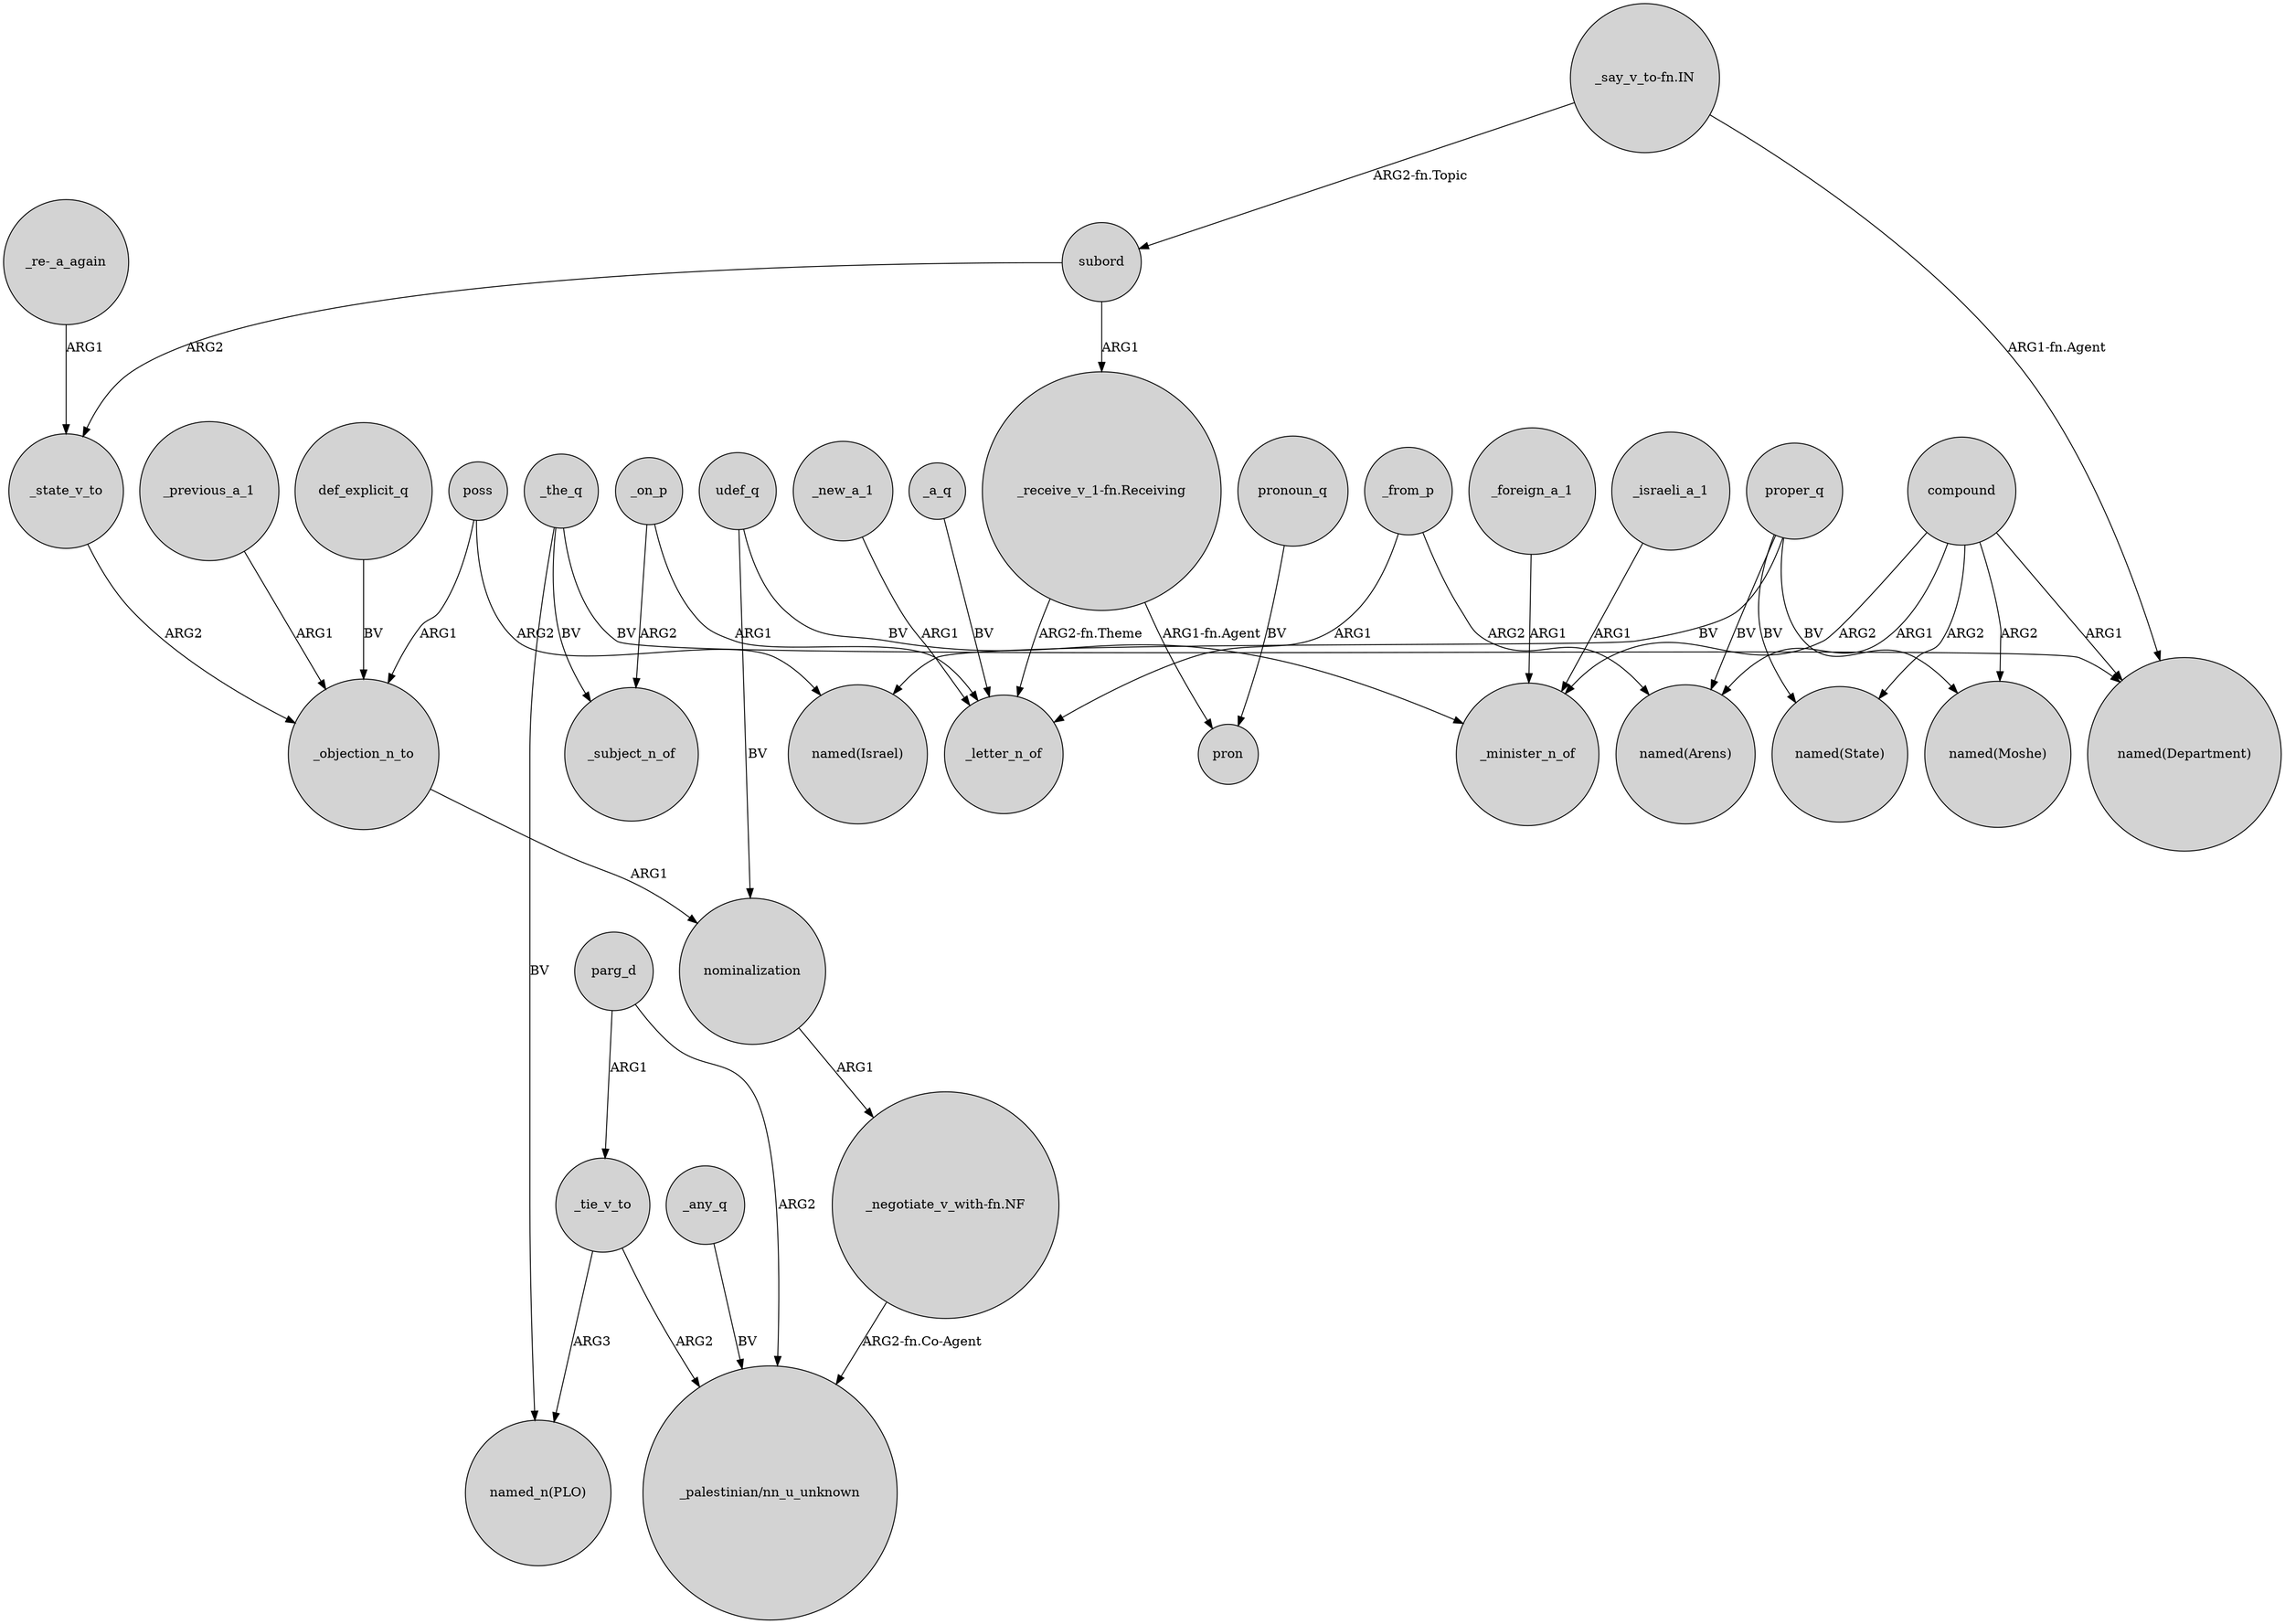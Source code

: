 digraph {
	node [shape=circle style=filled]
	nominalization -> "_negotiate_v_with-fn.NF" [label=ARG1]
	"_negotiate_v_with-fn.NF" -> "_palestinian/nn_u_unknown" [label="ARG2-fn.Co-Agent"]
	_tie_v_to -> "_palestinian/nn_u_unknown" [label=ARG2]
	poss -> "named(Israel)" [label=ARG2]
	_the_q -> "named_n(PLO)" [label=BV]
	_on_p -> _subject_n_of [label=ARG2]
	_foreign_a_1 -> _minister_n_of [label=ARG1]
	_the_q -> _subject_n_of [label=BV]
	proper_q -> "named(Arens)" [label=BV]
	parg_d -> "_palestinian/nn_u_unknown" [label=ARG2]
	"_receive_v_1-fn.Receiving" -> pron [label="ARG1-fn.Agent"]
	compound -> "named(State)" [label=ARG2]
	pronoun_q -> pron [label=BV]
	def_explicit_q -> _objection_n_to [label=BV]
	"_re-_a_again" -> _state_v_to [label=ARG1]
	_israeli_a_1 -> _minister_n_of [label=ARG1]
	parg_d -> _tie_v_to [label=ARG1]
	_any_q -> "_palestinian/nn_u_unknown" [label=BV]
	"_receive_v_1-fn.Receiving" -> _letter_n_of [label="ARG2-fn.Theme"]
	_from_p -> "named(Arens)" [label=ARG2]
	compound -> "named(Moshe)" [label=ARG2]
	subord -> _state_v_to [label=ARG2]
	compound -> _minister_n_of [label=ARG2]
	compound -> "named(Arens)" [label=ARG1]
	_the_q -> "named(Department)" [label=BV]
	poss -> _objection_n_to [label=ARG1]
	"_say_v_to-fn.IN" -> subord [label="ARG2-fn.Topic"]
	_on_p -> _letter_n_of [label=ARG1]
	udef_q -> nominalization [label=BV]
	_from_p -> _letter_n_of [label=ARG1]
	udef_q -> _minister_n_of [label=BV]
	proper_q -> "named(Israel)" [label=BV]
	_new_a_1 -> _letter_n_of [label=ARG1]
	proper_q -> "named(Moshe)" [label=BV]
	proper_q -> "named(State)" [label=BV]
	compound -> "named(Department)" [label=ARG1]
	_state_v_to -> _objection_n_to [label=ARG2]
	_a_q -> _letter_n_of [label=BV]
	_objection_n_to -> nominalization [label=ARG1]
	"_say_v_to-fn.IN" -> "named(Department)" [label="ARG1-fn.Agent"]
	_tie_v_to -> "named_n(PLO)" [label=ARG3]
	_previous_a_1 -> _objection_n_to [label=ARG1]
	subord -> "_receive_v_1-fn.Receiving" [label=ARG1]
}

